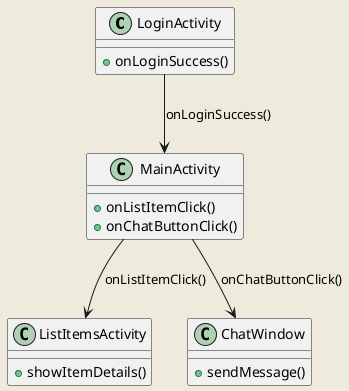 @startuml
skinparam backgroundColor #EEEBDC

class LoginActivity {
    +onLoginSuccess()
}

class MainActivity {
    +onListItemClick()
    +onChatButtonClick()
}

class ListItemsActivity {
    +showItemDetails()
}

class ChatWindow {
    +sendMessage()
}



LoginActivity --> MainActivity: onLoginSuccess()
MainActivity --> ListItemsActivity: onListItemClick()
MainActivity --> ChatWindow: onChatButtonClick()
@enduml
